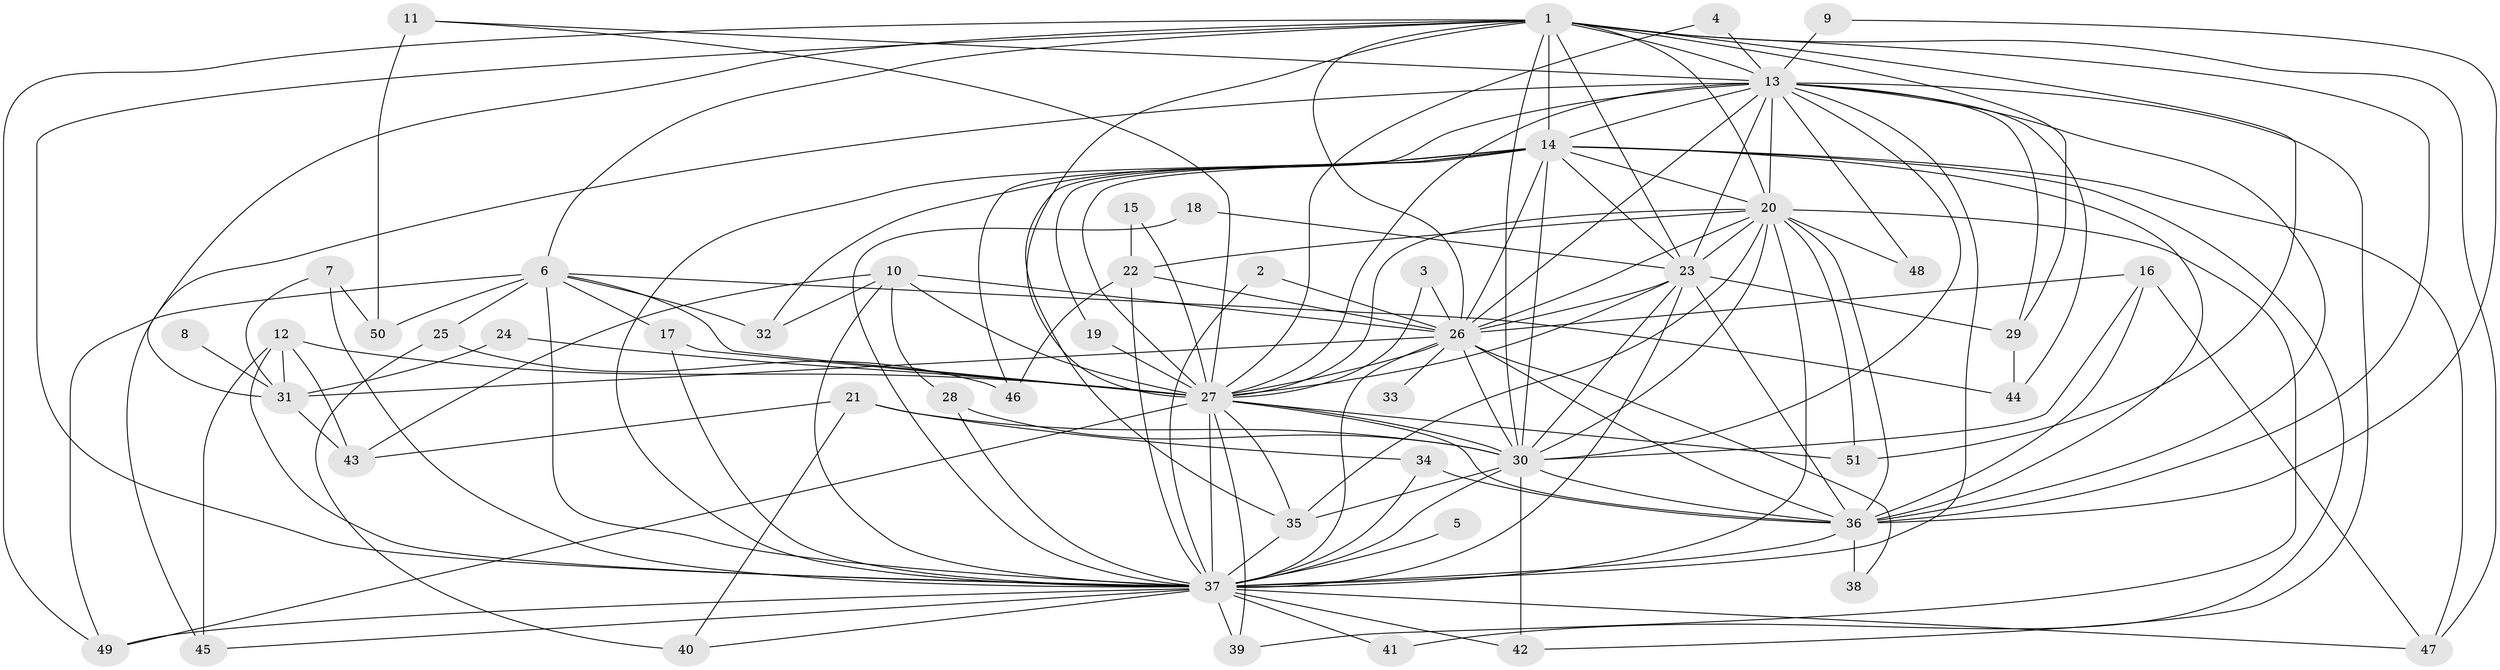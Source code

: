 // original degree distribution, {16: 0.00980392156862745, 20: 0.0196078431372549, 36: 0.00980392156862745, 17: 0.029411764705882353, 27: 0.00980392156862745, 18: 0.00980392156862745, 23: 0.00980392156862745, 5: 0.00980392156862745, 2: 0.5294117647058824, 9: 0.00980392156862745, 4: 0.11764705882352941, 3: 0.22549019607843138, 8: 0.00980392156862745}
// Generated by graph-tools (version 1.1) at 2025/36/03/04/25 23:36:33]
// undirected, 51 vertices, 149 edges
graph export_dot {
  node [color=gray90,style=filled];
  1;
  2;
  3;
  4;
  5;
  6;
  7;
  8;
  9;
  10;
  11;
  12;
  13;
  14;
  15;
  16;
  17;
  18;
  19;
  20;
  21;
  22;
  23;
  24;
  25;
  26;
  27;
  28;
  29;
  30;
  31;
  32;
  33;
  34;
  35;
  36;
  37;
  38;
  39;
  40;
  41;
  42;
  43;
  44;
  45;
  46;
  47;
  48;
  49;
  50;
  51;
  1 -- 6 [weight=1.0];
  1 -- 13 [weight=2.0];
  1 -- 14 [weight=2.0];
  1 -- 20 [weight=1.0];
  1 -- 23 [weight=2.0];
  1 -- 26 [weight=1.0];
  1 -- 27 [weight=2.0];
  1 -- 29 [weight=1.0];
  1 -- 30 [weight=1.0];
  1 -- 31 [weight=2.0];
  1 -- 36 [weight=1.0];
  1 -- 37 [weight=1.0];
  1 -- 47 [weight=1.0];
  1 -- 49 [weight=1.0];
  1 -- 51 [weight=1.0];
  2 -- 26 [weight=1.0];
  2 -- 37 [weight=1.0];
  3 -- 26 [weight=1.0];
  3 -- 27 [weight=1.0];
  4 -- 13 [weight=1.0];
  4 -- 27 [weight=1.0];
  5 -- 37 [weight=1.0];
  6 -- 17 [weight=1.0];
  6 -- 25 [weight=1.0];
  6 -- 27 [weight=1.0];
  6 -- 32 [weight=1.0];
  6 -- 37 [weight=1.0];
  6 -- 44 [weight=1.0];
  6 -- 49 [weight=1.0];
  6 -- 50 [weight=1.0];
  7 -- 31 [weight=1.0];
  7 -- 37 [weight=1.0];
  7 -- 50 [weight=1.0];
  8 -- 31 [weight=1.0];
  9 -- 13 [weight=1.0];
  9 -- 36 [weight=1.0];
  10 -- 26 [weight=1.0];
  10 -- 27 [weight=1.0];
  10 -- 28 [weight=1.0];
  10 -- 32 [weight=1.0];
  10 -- 37 [weight=1.0];
  10 -- 43 [weight=1.0];
  11 -- 13 [weight=1.0];
  11 -- 27 [weight=1.0];
  11 -- 50 [weight=1.0];
  12 -- 27 [weight=1.0];
  12 -- 31 [weight=1.0];
  12 -- 37 [weight=1.0];
  12 -- 43 [weight=1.0];
  12 -- 45 [weight=1.0];
  13 -- 14 [weight=1.0];
  13 -- 20 [weight=1.0];
  13 -- 23 [weight=3.0];
  13 -- 26 [weight=1.0];
  13 -- 27 [weight=1.0];
  13 -- 29 [weight=1.0];
  13 -- 30 [weight=1.0];
  13 -- 36 [weight=1.0];
  13 -- 37 [weight=1.0];
  13 -- 42 [weight=2.0];
  13 -- 44 [weight=1.0];
  13 -- 45 [weight=1.0];
  13 -- 46 [weight=1.0];
  13 -- 48 [weight=1.0];
  14 -- 19 [weight=1.0];
  14 -- 20 [weight=1.0];
  14 -- 23 [weight=1.0];
  14 -- 26 [weight=2.0];
  14 -- 27 [weight=2.0];
  14 -- 30 [weight=1.0];
  14 -- 32 [weight=1.0];
  14 -- 35 [weight=1.0];
  14 -- 36 [weight=2.0];
  14 -- 37 [weight=1.0];
  14 -- 41 [weight=1.0];
  14 -- 47 [weight=1.0];
  15 -- 22 [weight=1.0];
  15 -- 27 [weight=1.0];
  16 -- 26 [weight=1.0];
  16 -- 30 [weight=1.0];
  16 -- 36 [weight=1.0];
  16 -- 47 [weight=1.0];
  17 -- 27 [weight=1.0];
  17 -- 37 [weight=1.0];
  18 -- 23 [weight=1.0];
  18 -- 37 [weight=1.0];
  19 -- 27 [weight=2.0];
  20 -- 22 [weight=1.0];
  20 -- 23 [weight=2.0];
  20 -- 26 [weight=1.0];
  20 -- 27 [weight=1.0];
  20 -- 30 [weight=1.0];
  20 -- 35 [weight=1.0];
  20 -- 36 [weight=2.0];
  20 -- 37 [weight=2.0];
  20 -- 39 [weight=1.0];
  20 -- 48 [weight=1.0];
  20 -- 51 [weight=1.0];
  21 -- 30 [weight=1.0];
  21 -- 34 [weight=1.0];
  21 -- 40 [weight=1.0];
  21 -- 43 [weight=1.0];
  22 -- 26 [weight=1.0];
  22 -- 37 [weight=1.0];
  22 -- 46 [weight=1.0];
  23 -- 26 [weight=1.0];
  23 -- 27 [weight=1.0];
  23 -- 29 [weight=1.0];
  23 -- 30 [weight=1.0];
  23 -- 36 [weight=2.0];
  23 -- 37 [weight=1.0];
  24 -- 27 [weight=2.0];
  24 -- 31 [weight=1.0];
  25 -- 40 [weight=1.0];
  25 -- 46 [weight=1.0];
  26 -- 27 [weight=1.0];
  26 -- 30 [weight=2.0];
  26 -- 31 [weight=1.0];
  26 -- 33 [weight=1.0];
  26 -- 36 [weight=1.0];
  26 -- 37 [weight=1.0];
  26 -- 38 [weight=1.0];
  27 -- 30 [weight=1.0];
  27 -- 35 [weight=1.0];
  27 -- 36 [weight=1.0];
  27 -- 37 [weight=1.0];
  27 -- 39 [weight=1.0];
  27 -- 49 [weight=1.0];
  27 -- 51 [weight=1.0];
  28 -- 30 [weight=1.0];
  28 -- 37 [weight=1.0];
  29 -- 44 [weight=1.0];
  30 -- 35 [weight=1.0];
  30 -- 36 [weight=1.0];
  30 -- 37 [weight=3.0];
  30 -- 42 [weight=1.0];
  31 -- 43 [weight=1.0];
  34 -- 36 [weight=1.0];
  34 -- 37 [weight=2.0];
  35 -- 37 [weight=1.0];
  36 -- 37 [weight=1.0];
  36 -- 38 [weight=2.0];
  37 -- 39 [weight=2.0];
  37 -- 40 [weight=1.0];
  37 -- 41 [weight=1.0];
  37 -- 42 [weight=2.0];
  37 -- 45 [weight=1.0];
  37 -- 47 [weight=1.0];
  37 -- 49 [weight=1.0];
}
